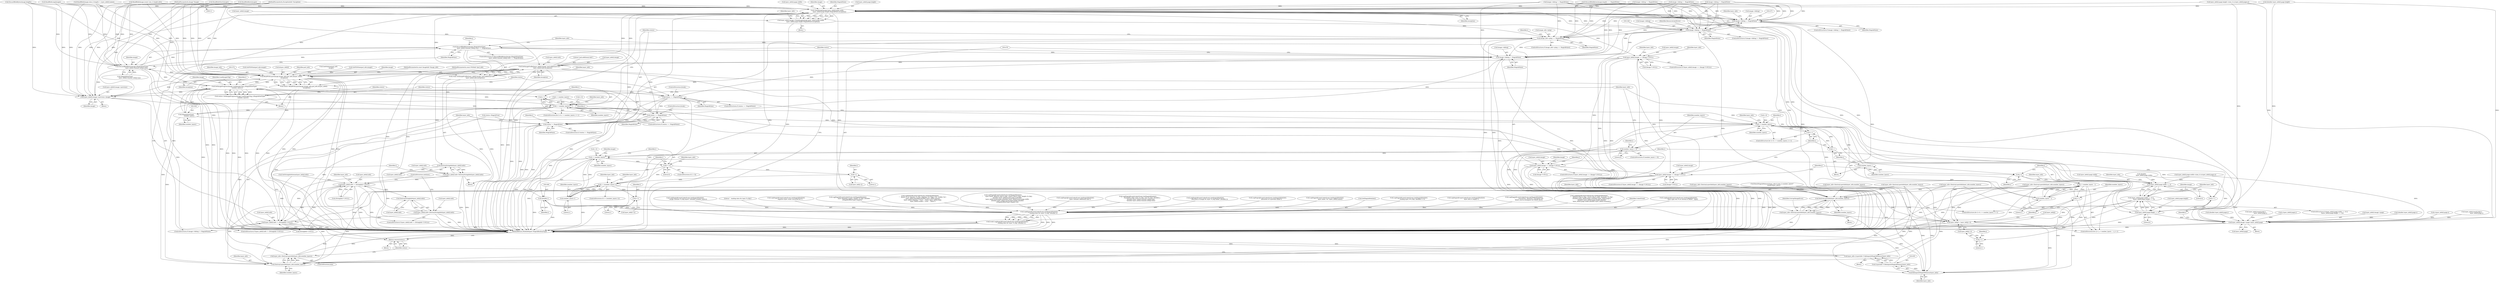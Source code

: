 digraph "0_ImageMagick_d4ec73f866a7c42a2e7f301fcd696e5cb7a7d3ab_1@pointer" {
"1000116" [label="(MethodParameterIn,ExceptionInfo *exception)"];
"1001307" [label="(Call,CloneImage(image,layer_info[i].page.width,\n          layer_info[i].page.height,MagickFalse,exception))"];
"1001247" [label="(Call,layer_info[i].page.width == 0)"];
"1001246" [label="(Call,(layer_info[i].page.width == 0) ||\n              (layer_info[i].page.height == 0))"];
"1001621" [label="(Call,layer_info[i].image->page=layer_info[i].page)"];
"1001256" [label="(Call,layer_info[i].page.height == 0)"];
"1001267" [label="(Call,image->debug != MagickFalse)"];
"1001342" [label="(Call,image->debug != MagickFalse)"];
"1001401" [label="(Call,image_info->ping == MagickFalse)"];
"1001443" [label="(Call,DiscardBlobBytes(image,(MagickSizeType)\n                      layer_info[i].channel_info[j].size) == MagickFalse)"];
"1001472" [label="(Call,image->debug != MagickFalse)"];
"1001498" [label="(Call,status == MagickFalse)"];
"1001512" [label="(Call,status == MagickFalse)"];
"1001517" [label="(Call,status != MagickFalse)"];
"1001664" [label="(Return,return(status);)"];
"1001301" [label="(Call,layer_info[i].image=CloneImage(image,layer_info[i].page.width,\n          layer_info[i].page.height,MagickFalse,exception))"];
"1001326" [label="(Call,layer_info[i].image == (Image *) NULL)"];
"1001375" [label="(Call,SetImageProfile(layer_info[i].image,\"psd:additional-info\",\n              layer_info[i].info,exception))"];
"1001373" [label="(Call,(void) SetImageProfile(layer_info[i].image,\"psd:additional-info\",\n              layer_info[i].info,exception))"];
"1001394" [label="(Call,DestroyStringInfo(layer_info[i].info))"];
"1001388" [label="(Call,layer_info[i].info=DestroyStringInfo(layer_info[i].info))"];
"1001279" [label="(Call,layer_info[i].info != (StringInfo *) NULL)"];
"1001294" [label="(Call,DestroyStringInfo(layer_info[i].info))"];
"1001288" [label="(Call,layer_info[i].info=DestroyStringInfo(layer_info[i].info))"];
"1001363" [label="(Call,layer_info[i].info != (StringInfo *) NULL)"];
"1001418" [label="(Call,layer_info[i].image == (Image *) NULL)"];
"1001532" [label="(Call,layer_info[i].image == (Image *) NULL)"];
"1001488" [label="(Call,ReadPSDLayer(image,image_info,psd_info,&layer_info[i],\n              exception))"];
"1001486" [label="(Call,status=ReadPSDLayer(image,image_info,psd_info,&layer_info[i],\n              exception))"];
"1001504" [label="(Call,SetImageProgress(image,LoadImagesTag,i,(MagickSizeType)\n              number_layers))"];
"1001414" [label="(Call,i++)"];
"1001411" [label="(Call,i < number_layers)"];
"1001461" [label="(Call,DestroyLayerInfo(layer_info,number_layers))"];
"1001459" [label="(Call,layer_info=DestroyLayerInfo(layer_info,number_layers))"];
"1001553" [label="(Call,layer_info[j] = layer_info[j+1])"];
"1001656" [label="(Call,RelinquishMagickMemory(layer_info))"];
"1001654" [label="(Call,(LayerInfo *) RelinquishMagickMemory(layer_info))"];
"1001652" [label="(Call,layer_info=(LayerInfo *) RelinquishMagickMemory(layer_info))"];
"1001661" [label="(Call,DestroyLayerInfo(layer_info,number_layers))"];
"1001659" [label="(Call,layer_info=DestroyLayerInfo(layer_info,number_layers))"];
"1001483" [label="(Call,(double) i)"];
"1001479" [label="(Call,LogMagickEvent(CoderEvent,GetMagickModule(),\n                \"  reading data for layer %.20g\",(double) i))"];
"1001477" [label="(Call,(void) LogMagickEvent(CoderEvent,GetMagickModule(),\n                \"  reading data for layer %.20g\",(double) i))"];
"1001508" [label="(Call,(MagickSizeType)\n              number_layers)"];
"1001525" [label="(Call,i < number_layers)"];
"1001528" [label="(Call,i++)"];
"1001543" [label="(Call,j=i)"];
"1001546" [label="(Call,j < number_layers - 1)"];
"1001551" [label="(Call,j++)"];
"1001559" [label="(Call,j+1)"];
"1001548" [label="(Call,number_layers - 1)"];
"1001562" [label="(Call,number_layers--)"];
"1001564" [label="(Call,i--)"];
"1001567" [label="(Call,number_layers > 0)"];
"1001575" [label="(Call,i < number_layers)"];
"1001582" [label="(Call,i > 0)"];
"1001596" [label="(Call,i-1)"];
"1001601" [label="(Call,i < (number_layers-1))"];
"1001578" [label="(Call,i++)"];
"1001617" [label="(Call,i+1)"];
"1001603" [label="(Call,number_layers-1)"];
"1001444" [label="(Call,DiscardBlobBytes(image,(MagickSizeType)\n                      layer_info[i].channel_info[j].size))"];
"1001643" [label="(Call,layer_info[0].image->previous=image)"];
"1001502" [label="(Call,status=SetImageProgress(image,LoadImagesTag,i,(MagickSizeType)\n              number_layers))"];
"1001658" [label="(ControlStructure,else)"];
"1001610" [label="(Identifier,layer_info)"];
"1001531" [label="(ControlStructure,if (layer_info[i].image == (Image *) NULL))"];
"1001505" [label="(Identifier,image)"];
"1001552" [label="(Identifier,j)"];
"1001519" [label="(Identifier,MagickFalse)"];
"1001525" [label="(Call,i < number_layers)"];
"1001557" [label="(Call,layer_info[j+1])"];
"1001278" [label="(ControlStructure,if (layer_info[i].info != (StringInfo *) NULL))"];
"1001565" [label="(Identifier,i)"];
"1001600" [label="(ControlStructure,if (i < (number_layers-1)))"];
"1000116" [label="(MethodParameterIn,ExceptionInfo *exception)"];
"1001363" [label="(Call,layer_info[i].info != (StringInfo *) NULL)"];
"1000478" [label="(Call,(double) layer_info[i].page.height)"];
"1001463" [label="(Identifier,number_layers)"];
"1001654" [label="(Call,(LayerInfo *) RelinquishMagickMemory(layer_info))"];
"1001543" [label="(Call,j=i)"];
"1001643" [label="(Call,layer_info[0].image->previous=image)"];
"1000392" [label="(Call,x-layer_info[i].page.x)"];
"1001341" [label="(ControlStructure,if (image->debug != MagickFalse))"];
"1001309" [label="(Call,layer_info[i].page.width)"];
"1001520" [label="(Block,)"];
"1000303" [label="(Call,LogMagickEvent(CoderEvent,GetMagickModule(),\n              \"  allocation of LayerInfo failed\"))"];
"1001555" [label="(Identifier,layer_info)"];
"1001152" [label="(Call,LogMagickEvent(CoderEvent,GetMagickModule(),\n                \"      layer name: %s\",layer_info[i].name))"];
"1000931" [label="(Call,layer_info[i].mask.page.x-\n                      layer_info[i].page.x)"];
"1001597" [label="(Identifier,i)"];
"1001527" [label="(Identifier,number_layers)"];
"1001185" [label="(Call,layer_info=DestroyLayerInfo(layer_info,number_layers))"];
"1001604" [label="(Identifier,number_layers)"];
"1001291" [label="(Identifier,layer_info)"];
"1000437" [label="(Call,layer_info=DestroyLayerInfo(layer_info,number_layers))"];
"1001458" [label="(Block,)"];
"1001567" [label="(Call,number_layers > 0)"];
"1001381" [label="(Literal,\"psd:additional-info\")"];
"1001388" [label="(Call,layer_info[i].info=DestroyStringInfo(layer_info[i].info))"];
"1001481" [label="(Call,GetMagickModule())"];
"1001579" [label="(Identifier,i)"];
"1001459" [label="(Call,layer_info=DestroyLayerInfo(layer_info,number_layers))"];
"1001500" [label="(Identifier,MagickFalse)"];
"1001636" [label="(Identifier,image)"];
"1001617" [label="(Call,i+1)"];
"1001504" [label="(Call,SetImageProgress(image,LoadImagesTag,i,(MagickSizeType)\n              number_layers))"];
"1001412" [label="(Identifier,i)"];
"1000345" [label="(Call,LogMagickEvent(CoderEvent,GetMagickModule(),\n            \"  reading layer #%.20g\",(double) i+1))"];
"1001443" [label="(Call,DiscardBlobBytes(image,(MagickSizeType)\n                      layer_info[i].channel_info[j].size) == MagickFalse)"];
"1001589" [label="(Identifier,layer_info)"];
"1001274" [label="(Call,LogMagickEvent(CoderEvent,GetMagickModule(),\n                \"      layer data is empty\"))"];
"1001257" [label="(Call,layer_info[i].page.height)"];
"1001602" [label="(Identifier,i)"];
"1001665" [label="(Identifier,status)"];
"1001516" [label="(ControlStructure,if (status != MagickFalse))"];
"1001301" [label="(Call,layer_info[i].image=CloneImage(image,layer_info[i].page.width,\n          layer_info[i].page.height,MagickFalse,exception))"];
"1001511" [label="(ControlStructure,if (status == MagickFalse))"];
"1000469" [label="(Call,(double) layer_info[i].page.y)"];
"1001440" [label="(Identifier,j)"];
"1001582" [label="(Call,i > 0)"];
"1001618" [label="(Identifier,i)"];
"1000487" [label="(Call,(double)\n            layer_info[i].page.width)"];
"1001395" [label="(Call,layer_info[i].info)"];
"1001523" [label="(Identifier,i)"];
"1001541" [label="(Block,)"];
"1001584" [label="(Literal,0)"];
"1001483" [label="(Call,(double) i)"];
"1001581" [label="(ControlStructure,if (i > 0))"];
"1001346" [label="(Identifier,MagickFalse)"];
"1001372" [label="(Block,)"];
"1001400" [label="(ControlStructure,if (image_info->ping == MagickFalse))"];
"1001498" [label="(Call,status == MagickFalse)"];
"1001405" [label="(Identifier,MagickFalse)"];
"1001248" [label="(Call,layer_info[i].page.width)"];
"1001471" [label="(ControlStructure,if (image->debug != MagickFalse))"];
"1001415" [label="(Identifier,i)"];
"1001095" [label="(Call,LogMagickEvent(CoderEvent,GetMagickModule(),\n                      \"        source(%x), dest(%x)\",(unsigned int)\n                      blend_source,(unsigned int) blend_dest))"];
"1001559" [label="(Call,j+1)"];
"1001342" [label="(Call,image->debug != MagickFalse)"];
"1001180" [label="(Call,DiscardBlobBytes(image,length))"];
"1001615" [label="(Call,layer_info[i+1])"];
"1001662" [label="(Identifier,layer_info)"];
"1001625" [label="(Identifier,layer_info)"];
"1001563" [label="(Identifier,number_layers)"];
"1001308" [label="(Identifier,image)"];
"1000382" [label="(Call,layer_info[i].page.width=(size_t) (x-layer_info[i].page.x))"];
"1001542" [label="(ControlStructure,for (j=i; j < number_layers - 1; j++))"];
"1001535" [label="(Identifier,layer_info)"];
"1001409" [label="(Identifier,i)"];
"1001124" [label="(Call,ReadBlob(image,(size_t) length++,layer_info[i].name))"];
"1001506" [label="(Identifier,LoadImagesTag)"];
"1001407" [label="(ControlStructure,for (i=0; i < number_layers; i++))"];
"1001657" [label="(Identifier,layer_info)"];
"1001653" [label="(Identifier,layer_info)"];
"1001561" [label="(Literal,1)"];
"1001546" [label="(Call,j < number_layers - 1)"];
"1001264" [label="(Literal,0)"];
"1001462" [label="(Identifier,layer_info)"];
"1001551" [label="(Call,j++)"];
"1001389" [label="(Call,layer_info[i].info)"];
"1001521" [label="(ControlStructure,for (i=0; i < number_layers; i++))"];
"1001566" [label="(ControlStructure,if (number_layers > 0))"];
"1001387" [label="(Identifier,exception)"];
"1001512" [label="(Call,status == MagickFalse)"];
"1001486" [label="(Call,status=ReadPSDLayer(image,image_info,psd_info,&layer_info[i],\n              exception))"];
"1001376" [label="(Call,layer_info[i].image)"];
"1001605" [label="(Literal,1)"];
"1001472" [label="(Call,image->debug != MagickFalse)"];
"1001457" [label="(Identifier,MagickFalse)"];
"1001515" [label="(ControlStructure,break;)"];
"1001583" [label="(Identifier,i)"];
"1001474" [label="(Identifier,image)"];
"1001507" [label="(Identifier,i)"];
"1001229" [label="(Call,ReadBlob(image,(const size_t) length,info))"];
"1000904" [label="(Call,layer_info[i].mask.page.y-\n                      layer_info[i].page.y)"];
"1001562" [label="(Call,number_layers--)"];
"1001578" [label="(Call,i++)"];
"1001337" [label="(Identifier,layer_info)"];
"1001327" [label="(Call,layer_info[i].image)"];
"1001629" [label="(Call,layer_info[i].page)"];
"1000456" [label="(Call,LogMagickEvent(CoderEvent,GetMagickModule(),\n            \"    offset(%.20g,%.20g), size(%.20g,%.20g), channels=%.20g\",\n            (double) layer_info[i].page.x,(double) layer_info[i].page.y,\n            (double) layer_info[i].page.height,(double)\n            layer_info[i].page.width,(double) layer_info[i].channels))"];
"1001408" [label="(Call,i=0)"];
"1001179" [label="(Call,DiscardBlobBytes(image,length) == MagickFalse)"];
"1001533" [label="(Call,layer_info[i].image)"];
"1001596" [label="(Call,i-1)"];
"1001479" [label="(Call,LogMagickEvent(CoderEvent,GetMagickModule(),\n                \"  reading data for layer %.20g\",(double) i))"];
"1001480" [label="(Identifier,CoderEvent)"];
"1000617" [label="(Call,LogMagickEvent(CoderEvent,GetMagickModule(),\n                \"  layer type was %.4s instead of 8BIM\", type))"];
"1001528" [label="(Call,i++)"];
"1001487" [label="(Identifier,status)"];
"1001243" [label="(Identifier,i)"];
"1000260" [label="(Call,LogMagickEvent(CoderEvent,GetMagickModule(),\n          \"  image contains %.20g layers\",(double) number_layers))"];
"1001295" [label="(Call,layer_info[i].info)"];
"1001362" [label="(ControlStructure,if (layer_info[i].info != (StringInfo *) NULL))"];
"1000411" [label="(Call,y-layer_info[i].page.y)"];
"1001482" [label="(Literal,\"  reading data for layer %.20g\")"];
"1001323" [label="(Identifier,MagickFalse)"];
"1001307" [label="(Call,CloneImage(image,layer_info[i].page.width,\n          layer_info[i].page.height,MagickFalse,exception))"];
"1001660" [label="(Identifier,layer_info)"];
"1001289" [label="(Call,layer_info[i].info)"];
"1001580" [label="(Block,)"];
"1001477" [label="(Call,(void) LogMagickEvent(CoderEvent,GetMagickModule(),\n                \"  reading data for layer %.20g\",(double) i))"];
"1001529" [label="(Identifier,i)"];
"1001401" [label="(Call,image_info->ping == MagickFalse)"];
"1001652" [label="(Call,layer_info=(LayerInfo *) RelinquishMagickMemory(layer_info))"];
"1001598" [label="(Literal,1)"];
"1001373" [label="(Call,(void) SetImageProfile(layer_info[i].image,\"psd:additional-info\",\n              layer_info[i].info,exception))"];
"1001325" [label="(ControlStructure,if (layer_info[i].image == (Image *) NULL))"];
"1001549" [label="(Identifier,number_layers)"];
"1001460" [label="(Identifier,layer_info)"];
"1001300" [label="(ControlStructure,continue;)"];
"1001544" [label="(Identifier,j)"];
"1001246" [label="(Call,(layer_info[i].page.width == 0) ||\n              (layer_info[i].page.height == 0))"];
"1001282" [label="(Identifier,layer_info)"];
"1001343" [label="(Call,image->debug)"];
"1000237" [label="(Call,LogMagickEvent(CoderEvent,GetMagickModule(),\n              \"  negative layer count corrected for\"))"];
"1001488" [label="(Call,ReadPSDLayer(image,image_info,psd_info,&layer_info[i],\n              exception))"];
"1000117" [label="(Block,)"];
"1001442" [label="(ControlStructure,if (DiscardBlobBytes(image,(MagickSizeType)\n                      layer_info[i].channel_info[j].size) == MagickFalse))"];
"1001490" [label="(Identifier,image_info)"];
"1001239" [label="(Call,i < number_layers)"];
"1001255" [label="(Literal,0)"];
"1001366" [label="(Identifier,layer_info)"];
"1000401" [label="(Call,layer_info[i].page.height=(size_t) (y-layer_info[i].page.y))"];
"1001256" [label="(Call,layer_info[i].page.height == 0)"];
"1001554" [label="(Call,layer_info[j])"];
"1001622" [label="(Call,layer_info[i].image->page)"];
"1000128" [label="(Call,GetPSDSize(psd_info,image))"];
"1001664" [label="(Return,return(status);)"];
"1001055" [label="(Call,LogMagickEvent(CoderEvent,GetMagickModule(),\n                    \"      layer blending ranges: length=%.20g\",(double)\n                    ((MagickOffsetType) length)))"];
"1001492" [label="(Call,&layer_info[i])"];
"1001364" [label="(Call,layer_info[i].info)"];
"1000201" [label="(Call,status=MagickTrue)"];
"1001491" [label="(Identifier,psd_info)"];
"1000315" [label="(Call,ResetMagickMemory(layer_info,0,(size_t) number_layers*\n        sizeof(*layer_info)))"];
"1000708" [label="(Call,LogMagickEvent(CoderEvent,GetMagickModule(),\n            \"   blend=%.4s, opacity=%.20g, clipping=%s, flags=%d, visible=%s\",\n            layer_info[i].blendkey,(double) layer_info[i].opacity,\n            layer_info[i].clipping ? \"true\" : \"false\",layer_info[i].flags,\n            layer_info[i].visible ? \"true\" : \"false\"))"];
"1001573" [label="(Identifier,i)"];
"1000622" [label="(Call,layer_info=DestroyLayerInfo(layer_info,number_layers))"];
"1001266" [label="(ControlStructure,if (image->debug != MagickFalse))"];
"1001510" [label="(Identifier,number_layers)"];
"1001526" [label="(Identifier,i)"];
"1001503" [label="(Identifier,status)"];
"1001663" [label="(Identifier,number_layers)"];
"1001575" [label="(Call,i < number_layers)"];
"1001538" [label="(Call,(Image *) NULL)"];
"1001666" [label="(MethodReturn,ModuleExport MagickBooleanType)"];
"1000296" [label="(Call,image->debug != MagickFalse)"];
"1001418" [label="(Call,layer_info[i].image == (Image *) NULL)"];
"1001571" [label="(ControlStructure,for (i=0; i < number_layers; i++))"];
"1001445" [label="(Identifier,image)"];
"1001550" [label="(Literal,1)"];
"1000545" [label="(Call,GetPSDSize(psd_info,\n            image))"];
"1001547" [label="(Identifier,j)"];
"1001424" [label="(Call,(Image *) NULL)"];
"1001659" [label="(Call,layer_info=DestroyLayerInfo(layer_info,number_layers))"];
"1001302" [label="(Call,layer_info[i].image)"];
"1001532" [label="(Call,layer_info[i].image == (Image *) NULL)"];
"1000956" [label="(Call,LogMagickEvent(CoderEvent,GetMagickModule(),\n                    \"      layer mask: offset(%.20g,%.20g), size(%.20g,%.20g), length=%.20g\",\n                    (double) layer_info[i].mask.page.x,(double) \n                    layer_info[i].mask.page.y,(double) layer_info[i].mask.page.width,\n                    (double) layer_info[i].mask.page.height,(double)\n                    ((MagickOffsetType) length)-18))"];
"1001382" [label="(Call,layer_info[i].info)"];
"1001621" [label="(Call,layer_info[i].image->page=layer_info[i].page)"];
"1001402" [label="(Call,image_info->ping)"];
"1001497" [label="(ControlStructure,if (status == MagickFalse))"];
"1001332" [label="(Call,(Image *) NULL)"];
"1001324" [label="(Identifier,exception)"];
"1000195" [label="(Call,GetPSDSize(psd_info,image))"];
"1001444" [label="(Call,DiscardBlobBytes(image,(MagickSizeType)\n                      layer_info[i].channel_info[j].size))"];
"1001461" [label="(Call,DestroyLayerInfo(layer_info,number_layers))"];
"1001569" [label="(Literal,0)"];
"1000112" [label="(MethodParameterIn,Image *image)"];
"1001326" [label="(Call,layer_info[i].image == (Image *) NULL)"];
"1001485" [label="(Identifier,i)"];
"1001576" [label="(Identifier,i)"];
"1001489" [label="(Identifier,image)"];
"1000218" [label="(Call,ReadBlobShort(image))"];
"1001294" [label="(Call,DestroyStringInfo(layer_info[i].info))"];
"1001247" [label="(Call,layer_info[i].page.width == 0)"];
"1001413" [label="(Identifier,number_layers)"];
"1001594" [label="(Call,layer_info[i-1])"];
"1001111" [label="(Call,ReadBlobByte(image))"];
"1000253" [label="(Call,image->debug != MagickFalse)"];
"1001245" [label="(ControlStructure,if ((layer_info[i].page.width == 0) ||\n              (layer_info[i].page.height == 0)))"];
"1001513" [label="(Identifier,status)"];
"1001336" [label="(Call,layer_info=DestroyLayerInfo(layer_info,number_layers))"];
"1001548" [label="(Call,number_layers - 1)"];
"1001357" [label="(Identifier,ResourceLimitError)"];
"1001517" [label="(Call,status != MagickFalse)"];
"1000460" [label="(Call,(double) layer_info[i].page.x)"];
"1001518" [label="(Identifier,status)"];
"1001022" [label="(Call,layer_info=DestroyLayerInfo(layer_info,number_layers))"];
"1001496" [label="(Identifier,exception)"];
"1001375" [label="(Call,SetImageProfile(layer_info[i].image,\"psd:additional-info\",\n              layer_info[i].info,exception))"];
"1001473" [label="(Call,image->debug)"];
"1001603" [label="(Call,number_layers-1)"];
"1001651" [label="(Identifier,image)"];
"1001269" [label="(Identifier,image)"];
"1001570" [label="(Block,)"];
"1000768" [label="(Call,LogMagickEvent(CoderEvent,GetMagickModule(),\n                \"    layer contains additional info\"))"];
"1001619" [label="(Literal,1)"];
"1001280" [label="(Call,layer_info[i].info)"];
"1001394" [label="(Call,DestroyStringInfo(layer_info[i].info))"];
"1001417" [label="(ControlStructure,if (layer_info[i].image == (Image *) NULL))"];
"1001304" [label="(Identifier,layer_info)"];
"1001260" [label="(Identifier,layer_info)"];
"1000751" [label="(Call,ReadBlobLong(image))"];
"1001279" [label="(Call,layer_info[i].info != (StringInfo *) NULL)"];
"1001414" [label="(Call,i++)"];
"1001271" [label="(Identifier,MagickFalse)"];
"1000701" [label="(Call,image->debug != MagickFalse)"];
"1001430" [label="(Identifier,j)"];
"1000556" [label="(Call,LogMagickEvent(CoderEvent,GetMagickModule(),\n              \"    channel[%.20g]: type=%.20g, size=%.20g\",(double) j,\n              (double) layer_info[i].channel_info[j].type,\n              (double) layer_info[i].channel_info[j].size))"];
"1001601" [label="(Call,i < (number_layers-1))"];
"1001411" [label="(Call,i < number_layers)"];
"1001329" [label="(Identifier,layer_info)"];
"1001419" [label="(Call,layer_info[i].image)"];
"1001391" [label="(Identifier,layer_info)"];
"1001560" [label="(Identifier,j)"];
"1001268" [label="(Call,image->debug)"];
"1001421" [label="(Identifier,layer_info)"];
"1001465" [label="(Identifier,CorruptImageError)"];
"1001446" [label="(Call,(MagickSizeType)\n                      layer_info[i].channel_info[j].size)"];
"1001499" [label="(Identifier,status)"];
"1001508" [label="(Call,(MagickSizeType)\n              number_layers)"];
"1000113" [label="(MethodParameterIn,const ImageInfo *image_info)"];
"1001545" [label="(Identifier,i)"];
"1001349" [label="(Call,LogMagickEvent(CoderEvent,GetMagickModule(),\n                \"  allocation of image for layer %.20g failed\",(double) i))"];
"1000114" [label="(MethodParameterIn,const PSDInfo *psd_info)"];
"1001564" [label="(Call,i--)"];
"1001267" [label="(Call,image->debug != MagickFalse)"];
"1001416" [label="(Block,)"];
"1001644" [label="(Call,layer_info[0].image->previous)"];
"1001288" [label="(Call,layer_info[i].info=DestroyStringInfo(layer_info[i].info))"];
"1001522" [label="(Call,i=0)"];
"1001316" [label="(Call,layer_info[i].page.height)"];
"1001285" [label="(Call,(StringInfo *) NULL)"];
"1001501" [label="(ControlStructure,break;)"];
"1001553" [label="(Call,layer_info[j] = layer_info[j+1])"];
"1001656" [label="(Call,RelinquishMagickMemory(layer_info))"];
"1001568" [label="(Identifier,number_layers)"];
"1001572" [label="(Call,i=0)"];
"1001145" [label="(Call,image->debug != MagickFalse)"];
"1001577" [label="(Identifier,number_layers)"];
"1001502" [label="(Call,status=SetImageProgress(image,LoadImagesTag,i,(MagickSizeType)\n              number_layers))"];
"1001221" [label="(Call,GetStringInfoDatum(layer_info[i].info))"];
"1001514" [label="(Identifier,MagickFalse)"];
"1001661" [label="(Call,DestroyLayerInfo(layer_info,number_layers))"];
"1001369" [label="(Call,(StringInfo *) NULL)"];
"1001244" [label="(Block,)"];
"1001476" [label="(Identifier,MagickFalse)"];
"1000116" -> "1000111"  [label="AST: "];
"1000116" -> "1001666"  [label="DDG: "];
"1000116" -> "1001307"  [label="DDG: "];
"1000116" -> "1001375"  [label="DDG: "];
"1000116" -> "1001488"  [label="DDG: "];
"1001307" -> "1001301"  [label="AST: "];
"1001307" -> "1001324"  [label="CFG: "];
"1001308" -> "1001307"  [label="AST: "];
"1001309" -> "1001307"  [label="AST: "];
"1001316" -> "1001307"  [label="AST: "];
"1001323" -> "1001307"  [label="AST: "];
"1001324" -> "1001307"  [label="AST: "];
"1001301" -> "1001307"  [label="CFG: "];
"1001307" -> "1001666"  [label="DDG: "];
"1001307" -> "1001666"  [label="DDG: "];
"1001307" -> "1001666"  [label="DDG: "];
"1001307" -> "1001666"  [label="DDG: "];
"1001307" -> "1001247"  [label="DDG: "];
"1001307" -> "1001256"  [label="DDG: "];
"1001307" -> "1001267"  [label="DDG: "];
"1001307" -> "1001301"  [label="DDG: "];
"1001307" -> "1001301"  [label="DDG: "];
"1001307" -> "1001301"  [label="DDG: "];
"1001307" -> "1001301"  [label="DDG: "];
"1001307" -> "1001301"  [label="DDG: "];
"1000218" -> "1001307"  [label="DDG: "];
"1001229" -> "1001307"  [label="DDG: "];
"1000751" -> "1001307"  [label="DDG: "];
"1001124" -> "1001307"  [label="DDG: "];
"1001111" -> "1001307"  [label="DDG: "];
"1001180" -> "1001307"  [label="DDG: "];
"1000112" -> "1001307"  [label="DDG: "];
"1001247" -> "1001307"  [label="DDG: "];
"1001256" -> "1001307"  [label="DDG: "];
"1000401" -> "1001307"  [label="DDG: "];
"1000478" -> "1001307"  [label="DDG: "];
"1001267" -> "1001307"  [label="DDG: "];
"1000701" -> "1001307"  [label="DDG: "];
"1001179" -> "1001307"  [label="DDG: "];
"1001145" -> "1001307"  [label="DDG: "];
"1001342" -> "1001307"  [label="DDG: "];
"1000296" -> "1001307"  [label="DDG: "];
"1000253" -> "1001307"  [label="DDG: "];
"1001375" -> "1001307"  [label="DDG: "];
"1001307" -> "1001342"  [label="DDG: "];
"1001307" -> "1001375"  [label="DDG: "];
"1001307" -> "1001401"  [label="DDG: "];
"1001307" -> "1001444"  [label="DDG: "];
"1001307" -> "1001488"  [label="DDG: "];
"1001307" -> "1001488"  [label="DDG: "];
"1001307" -> "1001621"  [label="DDG: "];
"1001307" -> "1001621"  [label="DDG: "];
"1001307" -> "1001643"  [label="DDG: "];
"1001247" -> "1001246"  [label="AST: "];
"1001247" -> "1001255"  [label="CFG: "];
"1001248" -> "1001247"  [label="AST: "];
"1001255" -> "1001247"  [label="AST: "];
"1001260" -> "1001247"  [label="CFG: "];
"1001246" -> "1001247"  [label="CFG: "];
"1001247" -> "1001666"  [label="DDG: "];
"1001247" -> "1001246"  [label="DDG: "];
"1001247" -> "1001246"  [label="DDG: "];
"1000382" -> "1001247"  [label="DDG: "];
"1000487" -> "1001247"  [label="DDG: "];
"1001247" -> "1001621"  [label="DDG: "];
"1001246" -> "1001245"  [label="AST: "];
"1001246" -> "1001256"  [label="CFG: "];
"1001256" -> "1001246"  [label="AST: "];
"1001269" -> "1001246"  [label="CFG: "];
"1001304" -> "1001246"  [label="CFG: "];
"1001246" -> "1001666"  [label="DDG: "];
"1001246" -> "1001666"  [label="DDG: "];
"1001246" -> "1001666"  [label="DDG: "];
"1001256" -> "1001246"  [label="DDG: "];
"1001256" -> "1001246"  [label="DDG: "];
"1001621" -> "1001580"  [label="AST: "];
"1001621" -> "1001629"  [label="CFG: "];
"1001622" -> "1001621"  [label="AST: "];
"1001629" -> "1001621"  [label="AST: "];
"1001579" -> "1001621"  [label="CFG: "];
"1001621" -> "1001666"  [label="DDG: "];
"1001621" -> "1001666"  [label="DDG: "];
"1000392" -> "1001621"  [label="DDG: "];
"1000382" -> "1001621"  [label="DDG: "];
"1000487" -> "1001621"  [label="DDG: "];
"1001256" -> "1001621"  [label="DDG: "];
"1000401" -> "1001621"  [label="DDG: "];
"1000460" -> "1001621"  [label="DDG: "];
"1000904" -> "1001621"  [label="DDG: "];
"1000931" -> "1001621"  [label="DDG: "];
"1000411" -> "1001621"  [label="DDG: "];
"1000478" -> "1001621"  [label="DDG: "];
"1000469" -> "1001621"  [label="DDG: "];
"1001256" -> "1001264"  [label="CFG: "];
"1001257" -> "1001256"  [label="AST: "];
"1001264" -> "1001256"  [label="AST: "];
"1001256" -> "1001666"  [label="DDG: "];
"1000401" -> "1001256"  [label="DDG: "];
"1000478" -> "1001256"  [label="DDG: "];
"1001267" -> "1001266"  [label="AST: "];
"1001267" -> "1001271"  [label="CFG: "];
"1001268" -> "1001267"  [label="AST: "];
"1001271" -> "1001267"  [label="AST: "];
"1001273" -> "1001267"  [label="CFG: "];
"1001282" -> "1001267"  [label="CFG: "];
"1001267" -> "1001666"  [label="DDG: "];
"1001267" -> "1001666"  [label="DDG: "];
"1001145" -> "1001267"  [label="DDG: "];
"1001145" -> "1001267"  [label="DDG: "];
"1000253" -> "1001267"  [label="DDG: "];
"1000253" -> "1001267"  [label="DDG: "];
"1001342" -> "1001267"  [label="DDG: "];
"1001342" -> "1001267"  [label="DDG: "];
"1000701" -> "1001267"  [label="DDG: "];
"1000701" -> "1001267"  [label="DDG: "];
"1000296" -> "1001267"  [label="DDG: "];
"1000296" -> "1001267"  [label="DDG: "];
"1001179" -> "1001267"  [label="DDG: "];
"1001267" -> "1001342"  [label="DDG: "];
"1001267" -> "1001401"  [label="DDG: "];
"1001267" -> "1001472"  [label="DDG: "];
"1001342" -> "1001341"  [label="AST: "];
"1001342" -> "1001346"  [label="CFG: "];
"1001343" -> "1001342"  [label="AST: "];
"1001346" -> "1001342"  [label="AST: "];
"1001348" -> "1001342"  [label="CFG: "];
"1001357" -> "1001342"  [label="CFG: "];
"1001342" -> "1001666"  [label="DDG: "];
"1001342" -> "1001666"  [label="DDG: "];
"1001145" -> "1001342"  [label="DDG: "];
"1000253" -> "1001342"  [label="DDG: "];
"1000701" -> "1001342"  [label="DDG: "];
"1000296" -> "1001342"  [label="DDG: "];
"1001342" -> "1001401"  [label="DDG: "];
"1001342" -> "1001472"  [label="DDG: "];
"1001401" -> "1001400"  [label="AST: "];
"1001401" -> "1001405"  [label="CFG: "];
"1001402" -> "1001401"  [label="AST: "];
"1001405" -> "1001401"  [label="AST: "];
"1001409" -> "1001401"  [label="CFG: "];
"1001518" -> "1001401"  [label="CFG: "];
"1001401" -> "1001666"  [label="DDG: "];
"1001401" -> "1001666"  [label="DDG: "];
"1000701" -> "1001401"  [label="DDG: "];
"1001179" -> "1001401"  [label="DDG: "];
"1001145" -> "1001401"  [label="DDG: "];
"1000296" -> "1001401"  [label="DDG: "];
"1000253" -> "1001401"  [label="DDG: "];
"1001401" -> "1001443"  [label="DDG: "];
"1001401" -> "1001472"  [label="DDG: "];
"1001401" -> "1001517"  [label="DDG: "];
"1001443" -> "1001442"  [label="AST: "];
"1001443" -> "1001457"  [label="CFG: "];
"1001444" -> "1001443"  [label="AST: "];
"1001457" -> "1001443"  [label="AST: "];
"1001460" -> "1001443"  [label="CFG: "];
"1001440" -> "1001443"  [label="CFG: "];
"1001443" -> "1001666"  [label="DDG: "];
"1001443" -> "1001666"  [label="DDG: "];
"1001444" -> "1001443"  [label="DDG: "];
"1001444" -> "1001443"  [label="DDG: "];
"1001512" -> "1001443"  [label="DDG: "];
"1001443" -> "1001472"  [label="DDG: "];
"1001443" -> "1001517"  [label="DDG: "];
"1001472" -> "1001471"  [label="AST: "];
"1001472" -> "1001476"  [label="CFG: "];
"1001473" -> "1001472"  [label="AST: "];
"1001476" -> "1001472"  [label="AST: "];
"1001478" -> "1001472"  [label="CFG: "];
"1001487" -> "1001472"  [label="CFG: "];
"1001472" -> "1001666"  [label="DDG: "];
"1001472" -> "1001666"  [label="DDG: "];
"1001145" -> "1001472"  [label="DDG: "];
"1000253" -> "1001472"  [label="DDG: "];
"1000701" -> "1001472"  [label="DDG: "];
"1000296" -> "1001472"  [label="DDG: "];
"1001512" -> "1001472"  [label="DDG: "];
"1001472" -> "1001498"  [label="DDG: "];
"1001498" -> "1001497"  [label="AST: "];
"1001498" -> "1001500"  [label="CFG: "];
"1001499" -> "1001498"  [label="AST: "];
"1001500" -> "1001498"  [label="AST: "];
"1001501" -> "1001498"  [label="CFG: "];
"1001503" -> "1001498"  [label="CFG: "];
"1001498" -> "1001666"  [label="DDG: "];
"1001486" -> "1001498"  [label="DDG: "];
"1001498" -> "1001512"  [label="DDG: "];
"1001498" -> "1001517"  [label="DDG: "];
"1001498" -> "1001517"  [label="DDG: "];
"1001512" -> "1001511"  [label="AST: "];
"1001512" -> "1001514"  [label="CFG: "];
"1001513" -> "1001512"  [label="AST: "];
"1001514" -> "1001512"  [label="AST: "];
"1001515" -> "1001512"  [label="CFG: "];
"1001415" -> "1001512"  [label="CFG: "];
"1001512" -> "1001666"  [label="DDG: "];
"1001502" -> "1001512"  [label="DDG: "];
"1001512" -> "1001517"  [label="DDG: "];
"1001512" -> "1001517"  [label="DDG: "];
"1001517" -> "1001516"  [label="AST: "];
"1001517" -> "1001519"  [label="CFG: "];
"1001518" -> "1001517"  [label="AST: "];
"1001519" -> "1001517"  [label="AST: "];
"1001523" -> "1001517"  [label="CFG: "];
"1001660" -> "1001517"  [label="CFG: "];
"1001517" -> "1001666"  [label="DDG: "];
"1001517" -> "1001666"  [label="DDG: "];
"1001517" -> "1001666"  [label="DDG: "];
"1000201" -> "1001517"  [label="DDG: "];
"1001517" -> "1001664"  [label="DDG: "];
"1001664" -> "1000117"  [label="AST: "];
"1001664" -> "1001665"  [label="CFG: "];
"1001665" -> "1001664"  [label="AST: "];
"1001666" -> "1001664"  [label="CFG: "];
"1001664" -> "1001666"  [label="DDG: "];
"1001665" -> "1001664"  [label="DDG: "];
"1000201" -> "1001664"  [label="DDG: "];
"1001301" -> "1001244"  [label="AST: "];
"1001302" -> "1001301"  [label="AST: "];
"1001329" -> "1001301"  [label="CFG: "];
"1001301" -> "1001666"  [label="DDG: "];
"1001301" -> "1001326"  [label="DDG: "];
"1001326" -> "1001325"  [label="AST: "];
"1001326" -> "1001332"  [label="CFG: "];
"1001327" -> "1001326"  [label="AST: "];
"1001332" -> "1001326"  [label="AST: "];
"1001337" -> "1001326"  [label="CFG: "];
"1001366" -> "1001326"  [label="CFG: "];
"1001326" -> "1001666"  [label="DDG: "];
"1001326" -> "1001666"  [label="DDG: "];
"1001326" -> "1001666"  [label="DDG: "];
"1001332" -> "1001326"  [label="DDG: "];
"1001326" -> "1001375"  [label="DDG: "];
"1001326" -> "1001418"  [label="DDG: "];
"1001326" -> "1001532"  [label="DDG: "];
"1001375" -> "1001373"  [label="AST: "];
"1001375" -> "1001387"  [label="CFG: "];
"1001376" -> "1001375"  [label="AST: "];
"1001381" -> "1001375"  [label="AST: "];
"1001382" -> "1001375"  [label="AST: "];
"1001387" -> "1001375"  [label="AST: "];
"1001373" -> "1001375"  [label="CFG: "];
"1001375" -> "1001666"  [label="DDG: "];
"1001375" -> "1001666"  [label="DDG: "];
"1001375" -> "1001373"  [label="DDG: "];
"1001375" -> "1001373"  [label="DDG: "];
"1001375" -> "1001373"  [label="DDG: "];
"1001375" -> "1001373"  [label="DDG: "];
"1001363" -> "1001375"  [label="DDG: "];
"1001375" -> "1001394"  [label="DDG: "];
"1001375" -> "1001418"  [label="DDG: "];
"1001375" -> "1001488"  [label="DDG: "];
"1001375" -> "1001532"  [label="DDG: "];
"1001373" -> "1001372"  [label="AST: "];
"1001374" -> "1001373"  [label="AST: "];
"1001391" -> "1001373"  [label="CFG: "];
"1001373" -> "1001666"  [label="DDG: "];
"1001373" -> "1001666"  [label="DDG: "];
"1001394" -> "1001388"  [label="AST: "];
"1001394" -> "1001395"  [label="CFG: "];
"1001395" -> "1001394"  [label="AST: "];
"1001388" -> "1001394"  [label="CFG: "];
"1001394" -> "1001388"  [label="DDG: "];
"1001388" -> "1001372"  [label="AST: "];
"1001389" -> "1001388"  [label="AST: "];
"1001243" -> "1001388"  [label="CFG: "];
"1001388" -> "1001666"  [label="DDG: "];
"1001388" -> "1001666"  [label="DDG: "];
"1001388" -> "1001279"  [label="DDG: "];
"1001388" -> "1001363"  [label="DDG: "];
"1001279" -> "1001278"  [label="AST: "];
"1001279" -> "1001285"  [label="CFG: "];
"1001280" -> "1001279"  [label="AST: "];
"1001285" -> "1001279"  [label="AST: "];
"1001291" -> "1001279"  [label="CFG: "];
"1001300" -> "1001279"  [label="CFG: "];
"1001279" -> "1001666"  [label="DDG: "];
"1001279" -> "1001666"  [label="DDG: "];
"1001279" -> "1001666"  [label="DDG: "];
"1001363" -> "1001279"  [label="DDG: "];
"1001288" -> "1001279"  [label="DDG: "];
"1001221" -> "1001279"  [label="DDG: "];
"1001285" -> "1001279"  [label="DDG: "];
"1001279" -> "1001294"  [label="DDG: "];
"1001279" -> "1001363"  [label="DDG: "];
"1001294" -> "1001288"  [label="AST: "];
"1001294" -> "1001295"  [label="CFG: "];
"1001295" -> "1001294"  [label="AST: "];
"1001288" -> "1001294"  [label="CFG: "];
"1001294" -> "1001288"  [label="DDG: "];
"1001288" -> "1001278"  [label="AST: "];
"1001289" -> "1001288"  [label="AST: "];
"1001300" -> "1001288"  [label="CFG: "];
"1001288" -> "1001666"  [label="DDG: "];
"1001288" -> "1001666"  [label="DDG: "];
"1001288" -> "1001363"  [label="DDG: "];
"1001363" -> "1001362"  [label="AST: "];
"1001363" -> "1001369"  [label="CFG: "];
"1001364" -> "1001363"  [label="AST: "];
"1001369" -> "1001363"  [label="AST: "];
"1001374" -> "1001363"  [label="CFG: "];
"1001243" -> "1001363"  [label="CFG: "];
"1001363" -> "1001666"  [label="DDG: "];
"1001363" -> "1001666"  [label="DDG: "];
"1001363" -> "1001666"  [label="DDG: "];
"1001221" -> "1001363"  [label="DDG: "];
"1001369" -> "1001363"  [label="DDG: "];
"1001418" -> "1001417"  [label="AST: "];
"1001418" -> "1001424"  [label="CFG: "];
"1001419" -> "1001418"  [label="AST: "];
"1001424" -> "1001418"  [label="AST: "];
"1001430" -> "1001418"  [label="CFG: "];
"1001474" -> "1001418"  [label="CFG: "];
"1001418" -> "1001666"  [label="DDG: "];
"1001418" -> "1001666"  [label="DDG: "];
"1001418" -> "1001666"  [label="DDG: "];
"1001424" -> "1001418"  [label="DDG: "];
"1001418" -> "1001532"  [label="DDG: "];
"1001532" -> "1001531"  [label="AST: "];
"1001532" -> "1001538"  [label="CFG: "];
"1001533" -> "1001532"  [label="AST: "];
"1001538" -> "1001532"  [label="AST: "];
"1001544" -> "1001532"  [label="CFG: "];
"1001529" -> "1001532"  [label="CFG: "];
"1001532" -> "1001666"  [label="DDG: "];
"1001532" -> "1001666"  [label="DDG: "];
"1001532" -> "1001666"  [label="DDG: "];
"1001538" -> "1001532"  [label="DDG: "];
"1001488" -> "1001486"  [label="AST: "];
"1001488" -> "1001496"  [label="CFG: "];
"1001489" -> "1001488"  [label="AST: "];
"1001490" -> "1001488"  [label="AST: "];
"1001491" -> "1001488"  [label="AST: "];
"1001492" -> "1001488"  [label="AST: "];
"1001496" -> "1001488"  [label="AST: "];
"1001486" -> "1001488"  [label="CFG: "];
"1001488" -> "1001666"  [label="DDG: "];
"1001488" -> "1001666"  [label="DDG: "];
"1001488" -> "1001666"  [label="DDG: "];
"1001488" -> "1001666"  [label="DDG: "];
"1001488" -> "1001666"  [label="DDG: "];
"1001488" -> "1001486"  [label="DDG: "];
"1001488" -> "1001486"  [label="DDG: "];
"1001488" -> "1001486"  [label="DDG: "];
"1001488" -> "1001486"  [label="DDG: "];
"1001488" -> "1001486"  [label="DDG: "];
"1000218" -> "1001488"  [label="DDG: "];
"1001229" -> "1001488"  [label="DDG: "];
"1001444" -> "1001488"  [label="DDG: "];
"1001124" -> "1001488"  [label="DDG: "];
"1001111" -> "1001488"  [label="DDG: "];
"1001180" -> "1001488"  [label="DDG: "];
"1001504" -> "1001488"  [label="DDG: "];
"1000751" -> "1001488"  [label="DDG: "];
"1000112" -> "1001488"  [label="DDG: "];
"1000113" -> "1001488"  [label="DDG: "];
"1000545" -> "1001488"  [label="DDG: "];
"1000128" -> "1001488"  [label="DDG: "];
"1000195" -> "1001488"  [label="DDG: "];
"1000114" -> "1001488"  [label="DDG: "];
"1001488" -> "1001504"  [label="DDG: "];
"1001488" -> "1001643"  [label="DDG: "];
"1001486" -> "1001416"  [label="AST: "];
"1001487" -> "1001486"  [label="AST: "];
"1001499" -> "1001486"  [label="CFG: "];
"1001486" -> "1001666"  [label="DDG: "];
"1001504" -> "1001502"  [label="AST: "];
"1001504" -> "1001508"  [label="CFG: "];
"1001505" -> "1001504"  [label="AST: "];
"1001506" -> "1001504"  [label="AST: "];
"1001507" -> "1001504"  [label="AST: "];
"1001508" -> "1001504"  [label="AST: "];
"1001502" -> "1001504"  [label="CFG: "];
"1001504" -> "1001666"  [label="DDG: "];
"1001504" -> "1001666"  [label="DDG: "];
"1001504" -> "1001666"  [label="DDG: "];
"1001504" -> "1001666"  [label="DDG: "];
"1001504" -> "1001414"  [label="DDG: "];
"1001504" -> "1001444"  [label="DDG: "];
"1001504" -> "1001502"  [label="DDG: "];
"1001504" -> "1001502"  [label="DDG: "];
"1001504" -> "1001502"  [label="DDG: "];
"1001504" -> "1001502"  [label="DDG: "];
"1000112" -> "1001504"  [label="DDG: "];
"1001411" -> "1001504"  [label="DDG: "];
"1001483" -> "1001504"  [label="DDG: "];
"1001508" -> "1001504"  [label="DDG: "];
"1001504" -> "1001643"  [label="DDG: "];
"1001414" -> "1001407"  [label="AST: "];
"1001414" -> "1001415"  [label="CFG: "];
"1001415" -> "1001414"  [label="AST: "];
"1001412" -> "1001414"  [label="CFG: "];
"1001414" -> "1001411"  [label="DDG: "];
"1001411" -> "1001414"  [label="DDG: "];
"1001411" -> "1001407"  [label="AST: "];
"1001411" -> "1001413"  [label="CFG: "];
"1001412" -> "1001411"  [label="AST: "];
"1001413" -> "1001411"  [label="AST: "];
"1001421" -> "1001411"  [label="CFG: "];
"1001518" -> "1001411"  [label="CFG: "];
"1001411" -> "1001666"  [label="DDG: "];
"1001411" -> "1001666"  [label="DDG: "];
"1001408" -> "1001411"  [label="DDG: "];
"1001461" -> "1001411"  [label="DDG: "];
"1001508" -> "1001411"  [label="DDG: "];
"1001239" -> "1001411"  [label="DDG: "];
"1001411" -> "1001461"  [label="DDG: "];
"1001411" -> "1001483"  [label="DDG: "];
"1001411" -> "1001508"  [label="DDG: "];
"1001411" -> "1001525"  [label="DDG: "];
"1001411" -> "1001661"  [label="DDG: "];
"1001461" -> "1001459"  [label="AST: "];
"1001461" -> "1001463"  [label="CFG: "];
"1001462" -> "1001461"  [label="AST: "];
"1001463" -> "1001461"  [label="AST: "];
"1001459" -> "1001461"  [label="CFG: "];
"1001461" -> "1001459"  [label="DDG: "];
"1001461" -> "1001459"  [label="DDG: "];
"1001185" -> "1001461"  [label="DDG: "];
"1001336" -> "1001461"  [label="DDG: "];
"1000315" -> "1001461"  [label="DDG: "];
"1000437" -> "1001461"  [label="DDG: "];
"1001022" -> "1001461"  [label="DDG: "];
"1001459" -> "1001461"  [label="DDG: "];
"1000622" -> "1001461"  [label="DDG: "];
"1001459" -> "1001458"  [label="AST: "];
"1001460" -> "1001459"  [label="AST: "];
"1001465" -> "1001459"  [label="CFG: "];
"1001459" -> "1001666"  [label="DDG: "];
"1001459" -> "1001553"  [label="DDG: "];
"1001459" -> "1001656"  [label="DDG: "];
"1001459" -> "1001661"  [label="DDG: "];
"1001553" -> "1001542"  [label="AST: "];
"1001553" -> "1001557"  [label="CFG: "];
"1001554" -> "1001553"  [label="AST: "];
"1001557" -> "1001553"  [label="AST: "];
"1001552" -> "1001553"  [label="CFG: "];
"1001553" -> "1001666"  [label="DDG: "];
"1001553" -> "1001666"  [label="DDG: "];
"1001185" -> "1001553"  [label="DDG: "];
"1001336" -> "1001553"  [label="DDG: "];
"1000315" -> "1001553"  [label="DDG: "];
"1000437" -> "1001553"  [label="DDG: "];
"1001022" -> "1001553"  [label="DDG: "];
"1000622" -> "1001553"  [label="DDG: "];
"1001553" -> "1001656"  [label="DDG: "];
"1001656" -> "1001654"  [label="AST: "];
"1001656" -> "1001657"  [label="CFG: "];
"1001657" -> "1001656"  [label="AST: "];
"1001654" -> "1001656"  [label="CFG: "];
"1001656" -> "1001654"  [label="DDG: "];
"1001185" -> "1001656"  [label="DDG: "];
"1001336" -> "1001656"  [label="DDG: "];
"1000315" -> "1001656"  [label="DDG: "];
"1000437" -> "1001656"  [label="DDG: "];
"1001022" -> "1001656"  [label="DDG: "];
"1000622" -> "1001656"  [label="DDG: "];
"1001654" -> "1001652"  [label="AST: "];
"1001655" -> "1001654"  [label="AST: "];
"1001652" -> "1001654"  [label="CFG: "];
"1001654" -> "1001666"  [label="DDG: "];
"1001654" -> "1001652"  [label="DDG: "];
"1001652" -> "1001520"  [label="AST: "];
"1001653" -> "1001652"  [label="AST: "];
"1001665" -> "1001652"  [label="CFG: "];
"1001652" -> "1001666"  [label="DDG: "];
"1001652" -> "1001666"  [label="DDG: "];
"1001661" -> "1001659"  [label="AST: "];
"1001661" -> "1001663"  [label="CFG: "];
"1001662" -> "1001661"  [label="AST: "];
"1001663" -> "1001661"  [label="AST: "];
"1001659" -> "1001661"  [label="CFG: "];
"1001661" -> "1001666"  [label="DDG: "];
"1001661" -> "1001659"  [label="DDG: "];
"1001661" -> "1001659"  [label="DDG: "];
"1001185" -> "1001661"  [label="DDG: "];
"1001336" -> "1001661"  [label="DDG: "];
"1000315" -> "1001661"  [label="DDG: "];
"1000437" -> "1001661"  [label="DDG: "];
"1001022" -> "1001661"  [label="DDG: "];
"1000622" -> "1001661"  [label="DDG: "];
"1001508" -> "1001661"  [label="DDG: "];
"1001239" -> "1001661"  [label="DDG: "];
"1001659" -> "1001658"  [label="AST: "];
"1001660" -> "1001659"  [label="AST: "];
"1001665" -> "1001659"  [label="CFG: "];
"1001659" -> "1001666"  [label="DDG: "];
"1001659" -> "1001666"  [label="DDG: "];
"1001483" -> "1001479"  [label="AST: "];
"1001483" -> "1001485"  [label="CFG: "];
"1001484" -> "1001483"  [label="AST: "];
"1001485" -> "1001483"  [label="AST: "];
"1001479" -> "1001483"  [label="CFG: "];
"1001483" -> "1001666"  [label="DDG: "];
"1001483" -> "1001479"  [label="DDG: "];
"1001479" -> "1001477"  [label="AST: "];
"1001480" -> "1001479"  [label="AST: "];
"1001481" -> "1001479"  [label="AST: "];
"1001482" -> "1001479"  [label="AST: "];
"1001477" -> "1001479"  [label="CFG: "];
"1001479" -> "1001666"  [label="DDG: "];
"1001479" -> "1001666"  [label="DDG: "];
"1001479" -> "1001666"  [label="DDG: "];
"1001479" -> "1001477"  [label="DDG: "];
"1001479" -> "1001477"  [label="DDG: "];
"1001479" -> "1001477"  [label="DDG: "];
"1001479" -> "1001477"  [label="DDG: "];
"1001274" -> "1001479"  [label="DDG: "];
"1000708" -> "1001479"  [label="DDG: "];
"1000456" -> "1001479"  [label="DDG: "];
"1001055" -> "1001479"  [label="DDG: "];
"1000237" -> "1001479"  [label="DDG: "];
"1000956" -> "1001479"  [label="DDG: "];
"1001152" -> "1001479"  [label="DDG: "];
"1001095" -> "1001479"  [label="DDG: "];
"1000617" -> "1001479"  [label="DDG: "];
"1000303" -> "1001479"  [label="DDG: "];
"1001349" -> "1001479"  [label="DDG: "];
"1000556" -> "1001479"  [label="DDG: "];
"1000768" -> "1001479"  [label="DDG: "];
"1000260" -> "1001479"  [label="DDG: "];
"1000345" -> "1001479"  [label="DDG: "];
"1001477" -> "1001471"  [label="AST: "];
"1001478" -> "1001477"  [label="AST: "];
"1001487" -> "1001477"  [label="CFG: "];
"1001477" -> "1001666"  [label="DDG: "];
"1001477" -> "1001666"  [label="DDG: "];
"1001508" -> "1001510"  [label="CFG: "];
"1001509" -> "1001508"  [label="AST: "];
"1001510" -> "1001508"  [label="AST: "];
"1001508" -> "1001525"  [label="DDG: "];
"1001525" -> "1001521"  [label="AST: "];
"1001525" -> "1001527"  [label="CFG: "];
"1001526" -> "1001525"  [label="AST: "];
"1001527" -> "1001525"  [label="AST: "];
"1001535" -> "1001525"  [label="CFG: "];
"1001568" -> "1001525"  [label="CFG: "];
"1001525" -> "1001666"  [label="DDG: "];
"1001525" -> "1001666"  [label="DDG: "];
"1001528" -> "1001525"  [label="DDG: "];
"1001522" -> "1001525"  [label="DDG: "];
"1001562" -> "1001525"  [label="DDG: "];
"1001239" -> "1001525"  [label="DDG: "];
"1001525" -> "1001528"  [label="DDG: "];
"1001525" -> "1001543"  [label="DDG: "];
"1001525" -> "1001548"  [label="DDG: "];
"1001525" -> "1001564"  [label="DDG: "];
"1001525" -> "1001567"  [label="DDG: "];
"1001528" -> "1001521"  [label="AST: "];
"1001528" -> "1001529"  [label="CFG: "];
"1001529" -> "1001528"  [label="AST: "];
"1001526" -> "1001528"  [label="CFG: "];
"1001564" -> "1001528"  [label="DDG: "];
"1001543" -> "1001542"  [label="AST: "];
"1001543" -> "1001545"  [label="CFG: "];
"1001544" -> "1001543"  [label="AST: "];
"1001545" -> "1001543"  [label="AST: "];
"1001547" -> "1001543"  [label="CFG: "];
"1001543" -> "1001546"  [label="DDG: "];
"1001546" -> "1001542"  [label="AST: "];
"1001546" -> "1001548"  [label="CFG: "];
"1001547" -> "1001546"  [label="AST: "];
"1001548" -> "1001546"  [label="AST: "];
"1001555" -> "1001546"  [label="CFG: "];
"1001563" -> "1001546"  [label="CFG: "];
"1001546" -> "1001666"  [label="DDG: "];
"1001546" -> "1001666"  [label="DDG: "];
"1001546" -> "1001666"  [label="DDG: "];
"1001551" -> "1001546"  [label="DDG: "];
"1001548" -> "1001546"  [label="DDG: "];
"1001548" -> "1001546"  [label="DDG: "];
"1001546" -> "1001551"  [label="DDG: "];
"1001546" -> "1001559"  [label="DDG: "];
"1001551" -> "1001542"  [label="AST: "];
"1001551" -> "1001552"  [label="CFG: "];
"1001552" -> "1001551"  [label="AST: "];
"1001547" -> "1001551"  [label="CFG: "];
"1001559" -> "1001557"  [label="AST: "];
"1001559" -> "1001561"  [label="CFG: "];
"1001560" -> "1001559"  [label="AST: "];
"1001561" -> "1001559"  [label="AST: "];
"1001557" -> "1001559"  [label="CFG: "];
"1001548" -> "1001550"  [label="CFG: "];
"1001549" -> "1001548"  [label="AST: "];
"1001550" -> "1001548"  [label="AST: "];
"1001548" -> "1001562"  [label="DDG: "];
"1001562" -> "1001541"  [label="AST: "];
"1001562" -> "1001563"  [label="CFG: "];
"1001563" -> "1001562"  [label="AST: "];
"1001565" -> "1001562"  [label="CFG: "];
"1001564" -> "1001541"  [label="AST: "];
"1001564" -> "1001565"  [label="CFG: "];
"1001565" -> "1001564"  [label="AST: "];
"1001529" -> "1001564"  [label="CFG: "];
"1001567" -> "1001566"  [label="AST: "];
"1001567" -> "1001569"  [label="CFG: "];
"1001568" -> "1001567"  [label="AST: "];
"1001569" -> "1001567"  [label="AST: "];
"1001573" -> "1001567"  [label="CFG: "];
"1001653" -> "1001567"  [label="CFG: "];
"1001567" -> "1001666"  [label="DDG: "];
"1001567" -> "1001666"  [label="DDG: "];
"1001567" -> "1001575"  [label="DDG: "];
"1001575" -> "1001571"  [label="AST: "];
"1001575" -> "1001577"  [label="CFG: "];
"1001576" -> "1001575"  [label="AST: "];
"1001577" -> "1001575"  [label="AST: "];
"1001583" -> "1001575"  [label="CFG: "];
"1001636" -> "1001575"  [label="CFG: "];
"1001575" -> "1001666"  [label="DDG: "];
"1001575" -> "1001666"  [label="DDG: "];
"1001575" -> "1001666"  [label="DDG: "];
"1001572" -> "1001575"  [label="DDG: "];
"1001578" -> "1001575"  [label="DDG: "];
"1001603" -> "1001575"  [label="DDG: "];
"1001575" -> "1001582"  [label="DDG: "];
"1001575" -> "1001603"  [label="DDG: "];
"1001582" -> "1001581"  [label="AST: "];
"1001582" -> "1001584"  [label="CFG: "];
"1001583" -> "1001582"  [label="AST: "];
"1001584" -> "1001582"  [label="AST: "];
"1001589" -> "1001582"  [label="CFG: "];
"1001602" -> "1001582"  [label="CFG: "];
"1001582" -> "1001666"  [label="DDG: "];
"1001582" -> "1001596"  [label="DDG: "];
"1001582" -> "1001601"  [label="DDG: "];
"1001596" -> "1001594"  [label="AST: "];
"1001596" -> "1001598"  [label="CFG: "];
"1001597" -> "1001596"  [label="AST: "];
"1001598" -> "1001596"  [label="AST: "];
"1001594" -> "1001596"  [label="CFG: "];
"1001596" -> "1001601"  [label="DDG: "];
"1001601" -> "1001600"  [label="AST: "];
"1001601" -> "1001603"  [label="CFG: "];
"1001602" -> "1001601"  [label="AST: "];
"1001603" -> "1001601"  [label="AST: "];
"1001610" -> "1001601"  [label="CFG: "];
"1001625" -> "1001601"  [label="CFG: "];
"1001601" -> "1001666"  [label="DDG: "];
"1001601" -> "1001666"  [label="DDG: "];
"1001601" -> "1001578"  [label="DDG: "];
"1001603" -> "1001601"  [label="DDG: "];
"1001603" -> "1001601"  [label="DDG: "];
"1001601" -> "1001617"  [label="DDG: "];
"1001578" -> "1001571"  [label="AST: "];
"1001578" -> "1001579"  [label="CFG: "];
"1001579" -> "1001578"  [label="AST: "];
"1001576" -> "1001578"  [label="CFG: "];
"1001617" -> "1001615"  [label="AST: "];
"1001617" -> "1001619"  [label="CFG: "];
"1001618" -> "1001617"  [label="AST: "];
"1001619" -> "1001617"  [label="AST: "];
"1001615" -> "1001617"  [label="CFG: "];
"1001603" -> "1001605"  [label="CFG: "];
"1001604" -> "1001603"  [label="AST: "];
"1001605" -> "1001603"  [label="AST: "];
"1001444" -> "1001446"  [label="CFG: "];
"1001445" -> "1001444"  [label="AST: "];
"1001446" -> "1001444"  [label="AST: "];
"1001457" -> "1001444"  [label="CFG: "];
"1001444" -> "1001666"  [label="DDG: "];
"1001444" -> "1001666"  [label="DDG: "];
"1000218" -> "1001444"  [label="DDG: "];
"1001229" -> "1001444"  [label="DDG: "];
"1001124" -> "1001444"  [label="DDG: "];
"1001111" -> "1001444"  [label="DDG: "];
"1001180" -> "1001444"  [label="DDG: "];
"1000751" -> "1001444"  [label="DDG: "];
"1000112" -> "1001444"  [label="DDG: "];
"1001446" -> "1001444"  [label="DDG: "];
"1001444" -> "1001643"  [label="DDG: "];
"1001643" -> "1001570"  [label="AST: "];
"1001643" -> "1001651"  [label="CFG: "];
"1001644" -> "1001643"  [label="AST: "];
"1001651" -> "1001643"  [label="AST: "];
"1001653" -> "1001643"  [label="CFG: "];
"1001643" -> "1001666"  [label="DDG: "];
"1001643" -> "1001666"  [label="DDG: "];
"1000218" -> "1001643"  [label="DDG: "];
"1001229" -> "1001643"  [label="DDG: "];
"1001124" -> "1001643"  [label="DDG: "];
"1001111" -> "1001643"  [label="DDG: "];
"1001180" -> "1001643"  [label="DDG: "];
"1000751" -> "1001643"  [label="DDG: "];
"1000112" -> "1001643"  [label="DDG: "];
"1001502" -> "1001416"  [label="AST: "];
"1001503" -> "1001502"  [label="AST: "];
"1001513" -> "1001502"  [label="CFG: "];
"1001502" -> "1001666"  [label="DDG: "];
}
